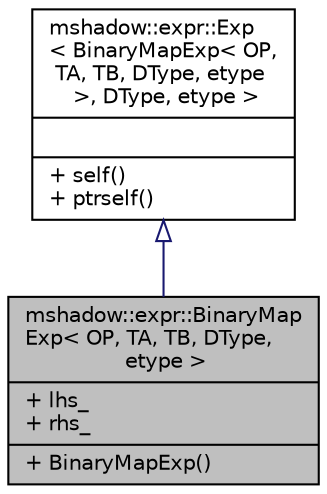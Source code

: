 digraph "mshadow::expr::BinaryMapExp&lt; OP, TA, TB, DType, etype &gt;"
{
 // LATEX_PDF_SIZE
  edge [fontname="Helvetica",fontsize="10",labelfontname="Helvetica",labelfontsize="10"];
  node [fontname="Helvetica",fontsize="10",shape=record];
  Node1 [label="{mshadow::expr::BinaryMap\lExp\< OP, TA, TB, DType,\l etype \>\n|+ lhs_\l+ rhs_\l|+ BinaryMapExp()\l}",height=0.2,width=0.4,color="black", fillcolor="grey75", style="filled", fontcolor="black",tooltip="binary map expression lhs [op] rhs"];
  Node2 -> Node1 [dir="back",color="midnightblue",fontsize="10",style="solid",arrowtail="onormal",fontname="Helvetica"];
  Node2 [label="{mshadow::expr::Exp\l\< BinaryMapExp\< OP,\l TA, TB, DType, etype\l \>, DType, etype \>\n||+ self()\l+ ptrself()\l}",height=0.2,width=0.4,color="black", fillcolor="white", style="filled",URL="$structmshadow_1_1expr_1_1Exp.html",tooltip=" "];
}
